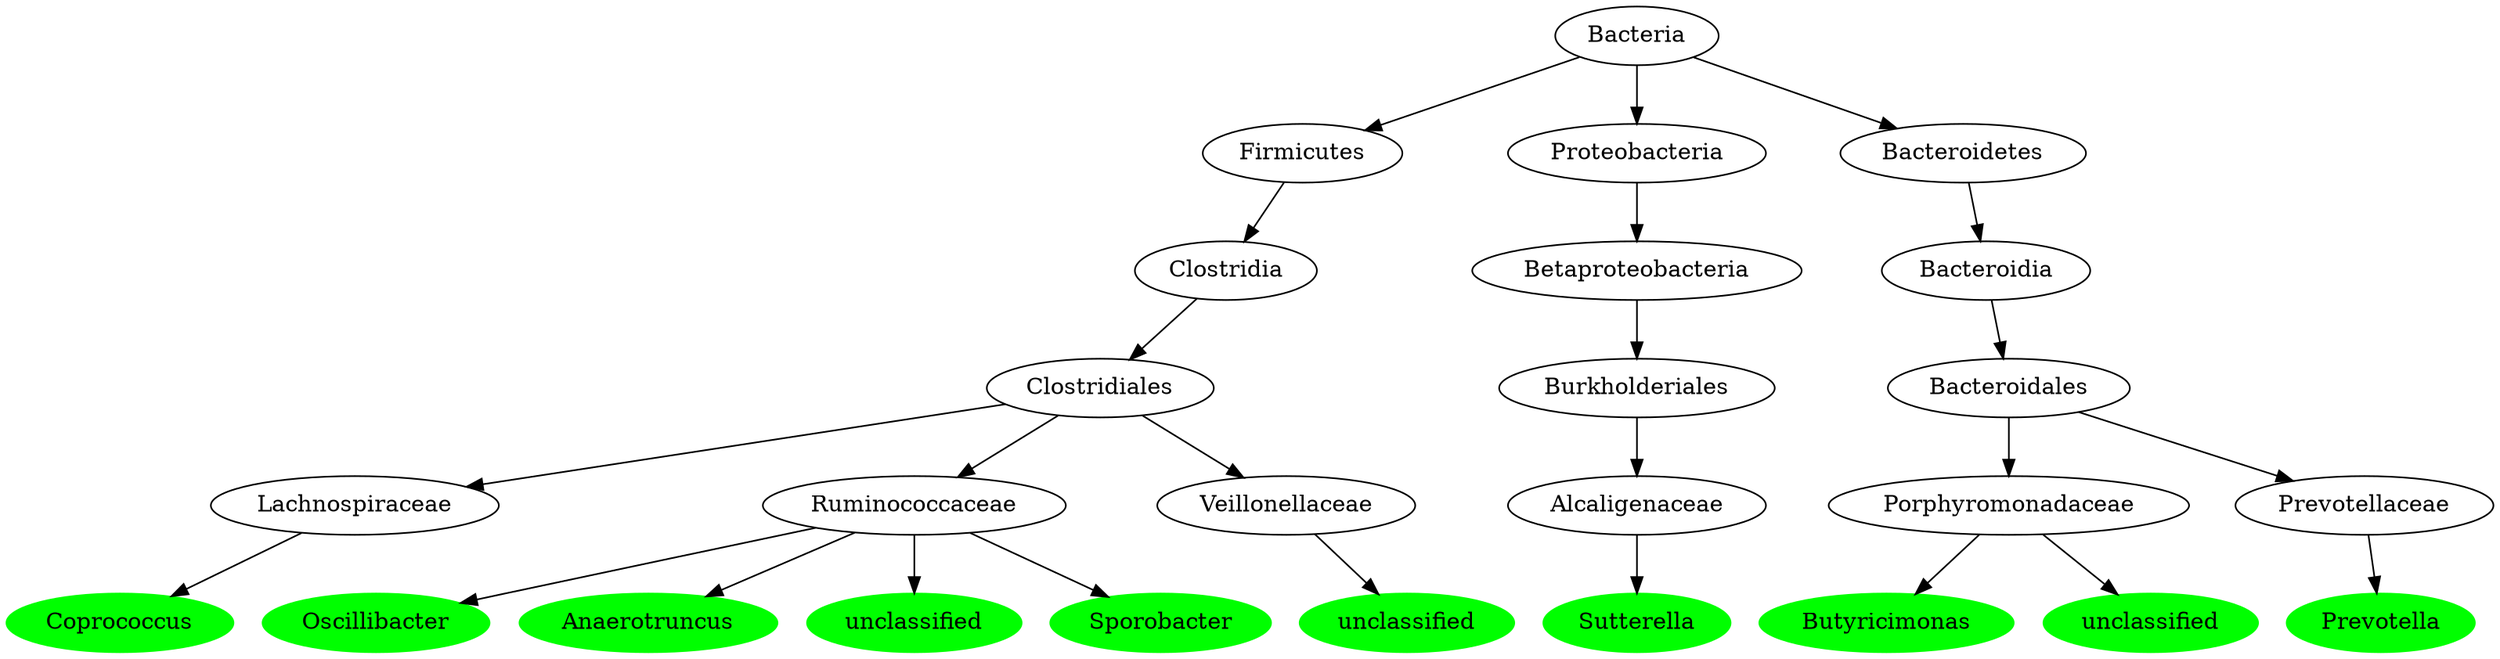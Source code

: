 digraph G { 
	LachnospiraceaeCoprococcus [label="Coprococcus", color="green", style=filled];
	ClostridialesLachnospiraceae [label="Lachnospiraceae"];
	LachnospiraceaeCoprococcus [label="Coprococcus"];
	ClostridialesLachnospiraceae -> LachnospiraceaeCoprococcus;
	ClostridiaClostridiales [label="Clostridiales"];
	ClostridialesLachnospiraceae [label="Lachnospiraceae"];
	ClostridiaClostridiales -> ClostridialesLachnospiraceae;
	FirmicutesClostridia [label="Clostridia"];
	ClostridiaClostridiales [label="Clostridiales"];
	FirmicutesClostridia -> ClostridiaClostridiales;
	BacteriaFirmicutes [label="Firmicutes"];
	FirmicutesClostridia [label="Clostridia"];
	BacteriaFirmicutes -> FirmicutesClostridia;
	Bacteria [label="Bacteria"];
	BacteriaFirmicutes [label="Firmicutes"];
	Bacteria -> BacteriaFirmicutes;
	RuminococcaceaeOscillibacter [label="Oscillibacter", color="green", style=filled];
	ClostridialesRuminococcaceae [label="Ruminococcaceae"];
	RuminococcaceaeOscillibacter [label="Oscillibacter"];
	ClostridialesRuminococcaceae -> RuminococcaceaeOscillibacter;
	ClostridiaClostridiales [label="Clostridiales"];
	ClostridialesRuminococcaceae [label="Ruminococcaceae"];
	ClostridiaClostridiales -> ClostridialesRuminococcaceae;
	RuminococcaceaeAnaerotruncus [label="Anaerotruncus", color="green", style=filled];
	ClostridialesRuminococcaceae [label="Ruminococcaceae"];
	RuminococcaceaeAnaerotruncus [label="Anaerotruncus"];
	ClostridialesRuminococcaceae -> RuminococcaceaeAnaerotruncus;
	Ruminococcaceaeunclassified [label="unclassified", color="green", style=filled];
	ClostridialesRuminococcaceae [label="Ruminococcaceae"];
	Ruminococcaceaeunclassified [label="unclassified"];
	ClostridialesRuminococcaceae -> Ruminococcaceaeunclassified;
	RuminococcaceaeSporobacter [label="Sporobacter", color="green", style=filled];
	ClostridialesRuminococcaceae [label="Ruminococcaceae"];
	RuminococcaceaeSporobacter [label="Sporobacter"];
	ClostridialesRuminococcaceae -> RuminococcaceaeSporobacter;
	Veillonellaceaeunclassified [label="unclassified", color="green", style=filled];
	ClostridialesVeillonellaceae [label="Veillonellaceae"];
	Veillonellaceaeunclassified [label="unclassified"];
	ClostridialesVeillonellaceae -> Veillonellaceaeunclassified;
	ClostridiaClostridiales [label="Clostridiales"];
	ClostridialesVeillonellaceae [label="Veillonellaceae"];
	ClostridiaClostridiales -> ClostridialesVeillonellaceae;
	AlcaligenaceaeSutterella [label="Sutterella", color="green", style=filled];
	BurkholderialesAlcaligenaceae [label="Alcaligenaceae"];
	AlcaligenaceaeSutterella [label="Sutterella"];
	BurkholderialesAlcaligenaceae -> AlcaligenaceaeSutterella;
	BetaproteobacteriaBurkholderiales [label="Burkholderiales"];
	BurkholderialesAlcaligenaceae [label="Alcaligenaceae"];
	BetaproteobacteriaBurkholderiales -> BurkholderialesAlcaligenaceae;
	ProteobacteriaBetaproteobacteria [label="Betaproteobacteria"];
	BetaproteobacteriaBurkholderiales [label="Burkholderiales"];
	ProteobacteriaBetaproteobacteria -> BetaproteobacteriaBurkholderiales;
	BacteriaProteobacteria [label="Proteobacteria"];
	ProteobacteriaBetaproteobacteria [label="Betaproteobacteria"];
	BacteriaProteobacteria -> ProteobacteriaBetaproteobacteria;
	Bacteria [label="Bacteria"];
	BacteriaProteobacteria [label="Proteobacteria"];
	Bacteria -> BacteriaProteobacteria;
	PorphyromonadaceaeButyricimonas [label="Butyricimonas", color="green", style=filled];
	BacteroidalesPorphyromonadaceae [label="Porphyromonadaceae"];
	PorphyromonadaceaeButyricimonas [label="Butyricimonas"];
	BacteroidalesPorphyromonadaceae -> PorphyromonadaceaeButyricimonas;
	BacteroidiaBacteroidales [label="Bacteroidales"];
	BacteroidalesPorphyromonadaceae [label="Porphyromonadaceae"];
	BacteroidiaBacteroidales -> BacteroidalesPorphyromonadaceae;
	BacteroidetesBacteroidia [label="Bacteroidia"];
	BacteroidiaBacteroidales [label="Bacteroidales"];
	BacteroidetesBacteroidia -> BacteroidiaBacteroidales;
	BacteriaBacteroidetes [label="Bacteroidetes"];
	BacteroidetesBacteroidia [label="Bacteroidia"];
	BacteriaBacteroidetes -> BacteroidetesBacteroidia;
	Bacteria [label="Bacteria"];
	BacteriaBacteroidetes [label="Bacteroidetes"];
	Bacteria -> BacteriaBacteroidetes;
	Porphyromonadaceaeunclassified [label="unclassified", color="green", style=filled];
	BacteroidalesPorphyromonadaceae [label="Porphyromonadaceae"];
	Porphyromonadaceaeunclassified [label="unclassified"];
	BacteroidalesPorphyromonadaceae -> Porphyromonadaceaeunclassified;
	PrevotellaceaePrevotella [label="Prevotella", color="green", style=filled];
	BacteroidalesPrevotellaceae [label="Prevotellaceae"];
	PrevotellaceaePrevotella [label="Prevotella"];
	BacteroidalesPrevotellaceae -> PrevotellaceaePrevotella;
	BacteroidiaBacteroidales [label="Bacteroidales"];
	BacteroidalesPrevotellaceae [label="Prevotellaceae"];
	BacteroidiaBacteroidales -> BacteroidalesPrevotellaceae;

 }